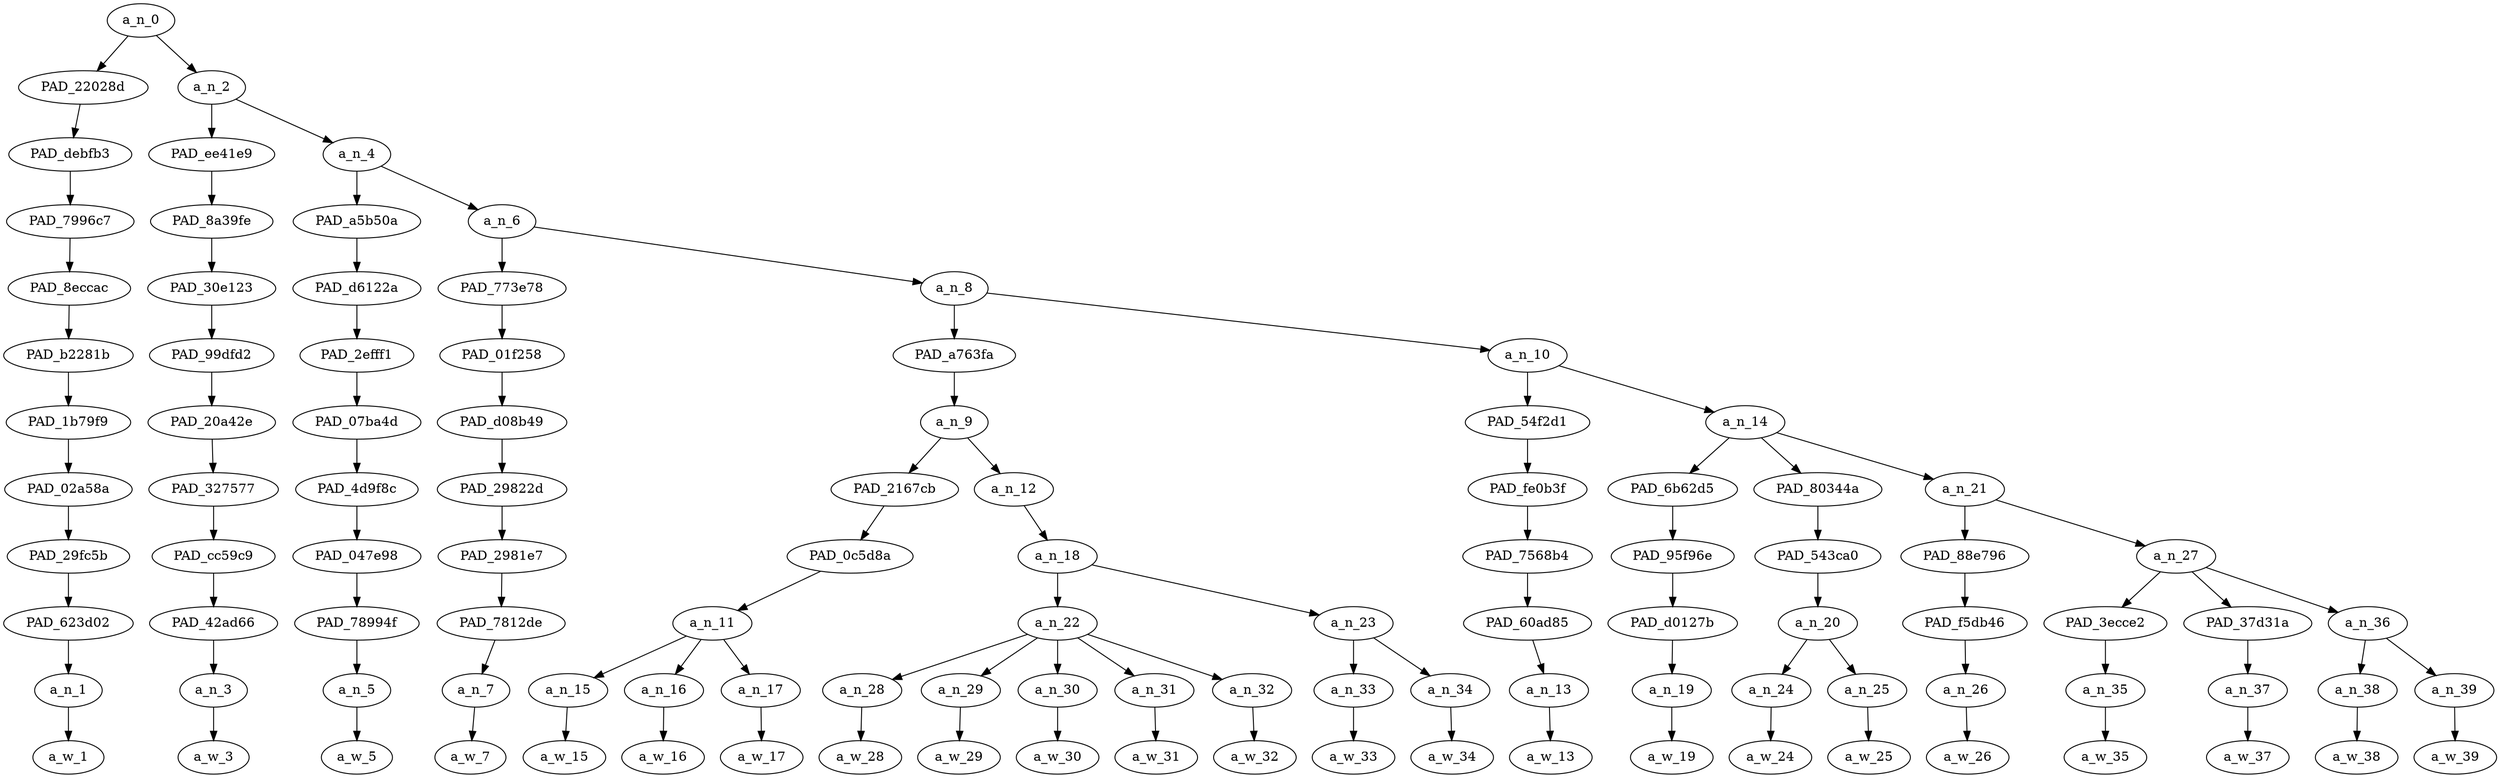 strict digraph "" {
	a_n_0	[div_dir=1,
		index=0,
		level=11,
		pos="1.4166666666666667,11!",
		text_span="[0, 1, 2, 3, 4, 5, 6, 7, 8, 9, 10, 11, 12, 13, 14, 15, 16, 17, 18, 19, 20, 21, 22]",
		value=1.00000000];
	PAD_22028d	[div_dir=1,
		index=0,
		level=10,
		pos="0.0,10!",
		text_span="[0]",
		value=0.03613318];
	a_n_0 -> PAD_22028d;
	a_n_2	[div_dir=1,
		index=1,
		level=10,
		pos="2.8333333333333335,10!",
		text_span="[1, 2, 3, 4, 5, 6, 7, 8, 9, 10, 11, 12, 13, 14, 15, 16, 17, 18, 19, 20, 21, 22]",
		value=0.96341421];
	a_n_0 -> a_n_2;
	PAD_debfb3	[div_dir=1,
		index=0,
		level=9,
		pos="0.0,9!",
		text_span="[0]",
		value=0.03613318];
	PAD_22028d -> PAD_debfb3;
	PAD_7996c7	[div_dir=1,
		index=0,
		level=8,
		pos="0.0,8!",
		text_span="[0]",
		value=0.03613318];
	PAD_debfb3 -> PAD_7996c7;
	PAD_8eccac	[div_dir=1,
		index=0,
		level=7,
		pos="0.0,7!",
		text_span="[0]",
		value=0.03613318];
	PAD_7996c7 -> PAD_8eccac;
	PAD_b2281b	[div_dir=1,
		index=0,
		level=6,
		pos="0.0,6!",
		text_span="[0]",
		value=0.03613318];
	PAD_8eccac -> PAD_b2281b;
	PAD_1b79f9	[div_dir=1,
		index=0,
		level=5,
		pos="0.0,5!",
		text_span="[0]",
		value=0.03613318];
	PAD_b2281b -> PAD_1b79f9;
	PAD_02a58a	[div_dir=1,
		index=0,
		level=4,
		pos="0.0,4!",
		text_span="[0]",
		value=0.03613318];
	PAD_1b79f9 -> PAD_02a58a;
	PAD_29fc5b	[div_dir=1,
		index=0,
		level=3,
		pos="0.0,3!",
		text_span="[0]",
		value=0.03613318];
	PAD_02a58a -> PAD_29fc5b;
	PAD_623d02	[div_dir=1,
		index=0,
		level=2,
		pos="0.0,2!",
		text_span="[0]",
		value=0.03613318];
	PAD_29fc5b -> PAD_623d02;
	a_n_1	[div_dir=1,
		index=0,
		level=1,
		pos="0.0,1!",
		text_span="[0]",
		value=0.03613318];
	PAD_623d02 -> a_n_1;
	a_w_1	[div_dir=0,
		index=0,
		level=0,
		pos="0,0!",
		text_span="[0]",
		value=i];
	a_n_1 -> a_w_1;
	PAD_ee41e9	[div_dir=1,
		index=1,
		level=9,
		pos="1.0,9!",
		text_span="[1]",
		value=0.03453318];
	a_n_2 -> PAD_ee41e9;
	a_n_4	[div_dir=1,
		index=2,
		level=9,
		pos="4.666666666666667,9!",
		text_span="[2, 3, 4, 5, 6, 7, 8, 9, 10, 11, 12, 13, 14, 15, 16, 17, 18, 19, 20, 21, 22]",
		value=0.92849869];
	a_n_2 -> a_n_4;
	PAD_8a39fe	[div_dir=1,
		index=1,
		level=8,
		pos="1.0,8!",
		text_span="[1]",
		value=0.03453318];
	PAD_ee41e9 -> PAD_8a39fe;
	PAD_30e123	[div_dir=1,
		index=1,
		level=7,
		pos="1.0,7!",
		text_span="[1]",
		value=0.03453318];
	PAD_8a39fe -> PAD_30e123;
	PAD_99dfd2	[div_dir=1,
		index=1,
		level=6,
		pos="1.0,6!",
		text_span="[1]",
		value=0.03453318];
	PAD_30e123 -> PAD_99dfd2;
	PAD_20a42e	[div_dir=1,
		index=1,
		level=5,
		pos="1.0,5!",
		text_span="[1]",
		value=0.03453318];
	PAD_99dfd2 -> PAD_20a42e;
	PAD_327577	[div_dir=1,
		index=1,
		level=4,
		pos="1.0,4!",
		text_span="[1]",
		value=0.03453318];
	PAD_20a42e -> PAD_327577;
	PAD_cc59c9	[div_dir=1,
		index=1,
		level=3,
		pos="1.0,3!",
		text_span="[1]",
		value=0.03453318];
	PAD_327577 -> PAD_cc59c9;
	PAD_42ad66	[div_dir=1,
		index=1,
		level=2,
		pos="1.0,2!",
		text_span="[1]",
		value=0.03453318];
	PAD_cc59c9 -> PAD_42ad66;
	a_n_3	[div_dir=1,
		index=1,
		level=1,
		pos="1.0,1!",
		text_span="[1]",
		value=0.03453318];
	PAD_42ad66 -> a_n_3;
	a_w_3	[div_dir=0,
		index=1,
		level=0,
		pos="1,0!",
		text_span="[1]",
		value=m];
	a_n_3 -> a_w_3;
	PAD_a5b50a	[div_dir=1,
		index=2,
		level=8,
		pos="2.0,8!",
		text_span="[2]",
		value=0.03904354];
	a_n_4 -> PAD_a5b50a;
	a_n_6	[div_dir=1,
		index=3,
		level=8,
		pos="7.333333333333334,8!",
		text_span="[3, 4, 5, 6, 7, 8, 9, 10, 11, 12, 13, 14, 15, 16, 17, 18, 19, 20, 21, 22]",
		value=0.88907265];
	a_n_4 -> a_n_6;
	PAD_d6122a	[div_dir=1,
		index=2,
		level=7,
		pos="2.0,7!",
		text_span="[2]",
		value=0.03904354];
	PAD_a5b50a -> PAD_d6122a;
	PAD_2efff1	[div_dir=1,
		index=2,
		level=6,
		pos="2.0,6!",
		text_span="[2]",
		value=0.03904354];
	PAD_d6122a -> PAD_2efff1;
	PAD_07ba4d	[div_dir=1,
		index=2,
		level=5,
		pos="2.0,5!",
		text_span="[2]",
		value=0.03904354];
	PAD_2efff1 -> PAD_07ba4d;
	PAD_4d9f8c	[div_dir=1,
		index=2,
		level=4,
		pos="2.0,4!",
		text_span="[2]",
		value=0.03904354];
	PAD_07ba4d -> PAD_4d9f8c;
	PAD_047e98	[div_dir=1,
		index=2,
		level=3,
		pos="2.0,3!",
		text_span="[2]",
		value=0.03904354];
	PAD_4d9f8c -> PAD_047e98;
	PAD_78994f	[div_dir=1,
		index=2,
		level=2,
		pos="2.0,2!",
		text_span="[2]",
		value=0.03904354];
	PAD_047e98 -> PAD_78994f;
	a_n_5	[div_dir=1,
		index=2,
		level=1,
		pos="2.0,1!",
		text_span="[2]",
		value=0.03904354];
	PAD_78994f -> a_n_5;
	a_w_5	[div_dir=0,
		index=2,
		level=0,
		pos="2,0!",
		text_span="[2]",
		value=guessing];
	a_n_5 -> a_w_5;
	PAD_773e78	[div_dir=1,
		index=3,
		level=7,
		pos="3.0,7!",
		text_span="[3]",
		value=0.02415812];
	a_n_6 -> PAD_773e78;
	a_n_8	[div_dir=1,
		index=4,
		level=7,
		pos="11.666666666666668,7!",
		text_span="[4, 5, 6, 7, 8, 9, 10, 11, 12, 13, 14, 15, 16, 17, 18, 19, 20, 21, 22]",
		value=0.86455897];
	a_n_6 -> a_n_8;
	PAD_01f258	[div_dir=1,
		index=3,
		level=6,
		pos="3.0,6!",
		text_span="[3]",
		value=0.02415812];
	PAD_773e78 -> PAD_01f258;
	PAD_d08b49	[div_dir=1,
		index=3,
		level=5,
		pos="3.0,5!",
		text_span="[3]",
		value=0.02415812];
	PAD_01f258 -> PAD_d08b49;
	PAD_29822d	[div_dir=1,
		index=3,
		level=4,
		pos="3.0,4!",
		text_span="[3]",
		value=0.02415812];
	PAD_d08b49 -> PAD_29822d;
	PAD_2981e7	[div_dir=1,
		index=3,
		level=3,
		pos="3.0,3!",
		text_span="[3]",
		value=0.02415812];
	PAD_29822d -> PAD_2981e7;
	PAD_7812de	[div_dir=1,
		index=3,
		level=2,
		pos="3.0,2!",
		text_span="[3]",
		value=0.02415812];
	PAD_2981e7 -> PAD_7812de;
	a_n_7	[div_dir=1,
		index=3,
		level=1,
		pos="3.0,1!",
		text_span="[3]",
		value=0.02415812];
	PAD_7812de -> a_n_7;
	a_w_7	[div_dir=0,
		index=3,
		level=0,
		pos="3,0!",
		text_span="[3]",
		value=that];
	a_n_7 -> a_w_7;
	PAD_a763fa	[div_dir=1,
		index=4,
		level=6,
		pos="7.875,6!",
		text_span="[4, 5, 6, 7, 8, 9, 10, 11, 12, 13]",
		value=0.55973549];
	a_n_8 -> PAD_a763fa;
	a_n_10	[div_dir=1,
		index=5,
		level=6,
		pos="15.458333333333334,6!",
		text_span="[14, 15, 16, 17, 18, 19, 20, 21, 22]",
		value=0.30450084];
	a_n_8 -> a_n_10;
	a_n_9	[div_dir=1,
		index=4,
		level=5,
		pos="7.875,5!",
		text_span="[4, 5, 6, 7, 8, 9, 10, 11, 12, 13]",
		value=0.55973549];
	PAD_a763fa -> a_n_9;
	PAD_2167cb	[div_dir=1,
		index=4,
		level=4,
		pos="5.0,4!",
		text_span="[4, 5, 6]",
		value=0.08283379];
	a_n_9 -> PAD_2167cb;
	a_n_12	[div_dir=1,
		index=5,
		level=4,
		pos="10.75,4!",
		text_span="[7, 8, 9, 10, 11, 12, 13]",
		value=0.47659731];
	a_n_9 -> a_n_12;
	PAD_0c5d8a	[div_dir=1,
		index=4,
		level=3,
		pos="5.0,3!",
		text_span="[4, 5, 6]",
		value=0.08283379];
	PAD_2167cb -> PAD_0c5d8a;
	a_n_11	[div_dir=1,
		index=4,
		level=2,
		pos="5.0,2!",
		text_span="[4, 5, 6]",
		value=0.08283379];
	PAD_0c5d8a -> a_n_11;
	a_n_15	[div_dir=1,
		index=4,
		level=1,
		pos="4.0,1!",
		text_span="[4]",
		value=0.02276035];
	a_n_11 -> a_n_15;
	a_n_16	[div_dir=1,
		index=5,
		level=1,
		pos="5.0,1!",
		text_span="[5]",
		value=0.02692570];
	a_n_11 -> a_n_16;
	a_n_17	[div_dir=1,
		index=6,
		level=1,
		pos="6.0,1!",
		text_span="[6]",
		value=0.03302430];
	a_n_11 -> a_n_17;
	a_w_15	[div_dir=0,
		index=4,
		level=0,
		pos="4,0!",
		text_span="[4]",
		value=the];
	a_n_15 -> a_w_15;
	a_w_16	[div_dir=0,
		index=5,
		level=0,
		pos="5,0!",
		text_span="[5]",
		value=first];
	a_n_16 -> a_w_16;
	a_w_17	[div_dir=0,
		index=6,
		level=0,
		pos="6,0!",
		text_span="[6]",
		value=thing];
	a_n_17 -> a_w_17;
	a_n_18	[div_dir=1,
		index=5,
		level=3,
		pos="10.75,3!",
		text_span="[7, 8, 9, 10, 11, 12, 13]",
		value=0.47631380];
	a_n_12 -> a_n_18;
	a_n_22	[div_dir=1,
		index=5,
		level=2,
		pos="9.0,2!",
		text_span="[7, 8, 9, 10, 11]",
		value=0.42896949];
	a_n_18 -> a_n_22;
	a_n_23	[div_dir=1,
		index=6,
		level=2,
		pos="12.5,2!",
		text_span="[12, 13]",
		value=0.04706081];
	a_n_18 -> a_n_23;
	a_n_28	[div_dir=1,
		index=7,
		level=1,
		pos="7.0,1!",
		text_span="[7]",
		value=0.03151195];
	a_n_22 -> a_n_28;
	a_n_29	[div_dir=-1,
		index=8,
		level=1,
		pos="8.0,1!",
		text_span="[8]",
		value=0.09235379];
	a_n_22 -> a_n_29;
	a_n_30	[div_dir=1,
		index=9,
		level=1,
		pos="9.0,1!",
		text_span="[9]",
		value=0.14069068];
	a_n_22 -> a_n_30;
	a_n_31	[div_dir=-1,
		index=10,
		level=1,
		pos="10.0,1!",
		text_span="[10]",
		value=0.10854709];
	a_n_22 -> a_n_31;
	a_n_32	[div_dir=1,
		index=11,
		level=1,
		pos="11.0,1!",
		text_span="[11]",
		value=0.05559895];
	a_n_22 -> a_n_32;
	a_w_28	[div_dir=0,
		index=7,
		level=0,
		pos="7,0!",
		text_span="[7]",
		value=a];
	a_n_28 -> a_w_28;
	a_w_29	[div_dir=0,
		index=8,
		level=0,
		pos="8,0!",
		text_span="[8]",
		value=white];
	a_n_29 -> a_w_29;
	a_w_30	[div_dir=0,
		index=9,
		level=0,
		pos="9,0!",
		text_span="[9]",
		value=muslim];
	a_n_30 -> a_w_30;
	a_w_31	[div_dir=0,
		index=10,
		level=0,
		pos="10,0!",
		text_span="[10]",
		value=terrorist];
	a_n_31 -> a_w_31;
	a_w_32	[div_dir=0,
		index=11,
		level=0,
		pos="11,0!",
		text_span="[11]",
		value=man];
	a_n_32 -> a_w_32;
	a_n_33	[div_dir=1,
		index=12,
		level=1,
		pos="12.0,1!",
		text_span="[12]",
		value=0.02525458];
	a_n_23 -> a_n_33;
	a_n_34	[div_dir=1,
		index=13,
		level=1,
		pos="13.0,1!",
		text_span="[13]",
		value=0.02169561];
	a_n_23 -> a_n_34;
	a_w_33	[div_dir=0,
		index=12,
		level=0,
		pos="12,0!",
		text_span="[12]",
		value=would];
	a_n_33 -> a_w_33;
	a_w_34	[div_dir=0,
		index=13,
		level=0,
		pos="13,0!",
		text_span="[13]",
		value=do];
	a_n_34 -> a_w_34;
	PAD_54f2d1	[div_dir=1,
		index=5,
		level=5,
		pos="14.0,5!",
		text_span="[14]",
		value=0.02383892];
	a_n_10 -> PAD_54f2d1;
	a_n_14	[div_dir=1,
		index=6,
		level=5,
		pos="16.916666666666668,5!",
		text_span="[15, 16, 17, 18, 19, 20, 21, 22]",
		value=0.28051178];
	a_n_10 -> a_n_14;
	PAD_fe0b3f	[div_dir=1,
		index=6,
		level=4,
		pos="14.0,4!",
		text_span="[14]",
		value=0.02383892];
	PAD_54f2d1 -> PAD_fe0b3f;
	PAD_7568b4	[div_dir=1,
		index=6,
		level=3,
		pos="14.0,3!",
		text_span="[14]",
		value=0.02383892];
	PAD_fe0b3f -> PAD_7568b4;
	PAD_60ad85	[div_dir=1,
		index=7,
		level=2,
		pos="14.0,2!",
		text_span="[14]",
		value=0.02383892];
	PAD_7568b4 -> PAD_60ad85;
	a_n_13	[div_dir=1,
		index=14,
		level=1,
		pos="14.0,1!",
		text_span="[14]",
		value=0.02383892];
	PAD_60ad85 -> a_n_13;
	a_w_13	[div_dir=0,
		index=14,
		level=0,
		pos="14,0!",
		text_span="[14]",
		value=is];
	a_n_13 -> a_w_13;
	PAD_6b62d5	[div_dir=-1,
		index=7,
		level=4,
		pos="15.0,4!",
		text_span="[15]",
		value=0.04158119];
	a_n_14 -> PAD_6b62d5;
	PAD_80344a	[div_dir=1,
		index=8,
		level=4,
		pos="16.5,4!",
		text_span="[16, 17]",
		value=0.06599037];
	a_n_14 -> PAD_80344a;
	a_n_21	[div_dir=1,
		index=9,
		level=4,
		pos="19.25,4!",
		text_span="[18, 19, 20, 21, 22]",
		value=0.17279062];
	a_n_14 -> a_n_21;
	PAD_95f96e	[div_dir=-1,
		index=7,
		level=3,
		pos="15.0,3!",
		text_span="[15]",
		value=0.04158119];
	PAD_6b62d5 -> PAD_95f96e;
	PAD_d0127b	[div_dir=-1,
		index=8,
		level=2,
		pos="15.0,2!",
		text_span="[15]",
		value=0.04158119];
	PAD_95f96e -> PAD_d0127b;
	a_n_19	[div_dir=-1,
		index=15,
		level=1,
		pos="15.0,1!",
		text_span="[15]",
		value=0.04158119];
	PAD_d0127b -> a_n_19;
	a_w_19	[div_dir=0,
		index=15,
		level=0,
		pos="15,0!",
		text_span="[15]",
		value=throw];
	a_n_19 -> a_w_19;
	PAD_543ca0	[div_dir=1,
		index=8,
		level=3,
		pos="16.5,3!",
		text_span="[16, 17]",
		value=0.06599037];
	PAD_80344a -> PAD_543ca0;
	a_n_20	[div_dir=1,
		index=9,
		level=2,
		pos="16.5,2!",
		text_span="[16, 17]",
		value=0.06599037];
	PAD_543ca0 -> a_n_20;
	a_n_24	[div_dir=1,
		index=16,
		level=1,
		pos="16.0,1!",
		text_span="[16]",
		value=0.02798234];
	a_n_20 -> a_n_24;
	a_n_25	[div_dir=1,
		index=17,
		level=1,
		pos="17.0,1!",
		text_span="[17]",
		value=0.03789143];
	a_n_20 -> a_n_25;
	a_w_24	[div_dir=0,
		index=16,
		level=0,
		pos="16,0!",
		text_span="[16]",
		value=this];
	a_n_24 -> a_w_24;
	a_w_25	[div_dir=0,
		index=17,
		level=0,
		pos="17,0!",
		text_span="[17]",
		value=thing1];
	a_n_25 -> a_w_25;
	PAD_88e796	[div_dir=1,
		index=9,
		level=3,
		pos="18.0,3!",
		text_span="[18]",
		value=0.03469053];
	a_n_21 -> PAD_88e796;
	a_n_27	[div_dir=1,
		index=10,
		level=3,
		pos="20.5,3!",
		text_span="[19, 20, 21, 22]",
		value=0.13795600];
	a_n_21 -> a_n_27;
	PAD_f5db46	[div_dir=1,
		index=10,
		level=2,
		pos="18.0,2!",
		text_span="[18]",
		value=0.03469053];
	PAD_88e796 -> PAD_f5db46;
	a_n_26	[div_dir=1,
		index=18,
		level=1,
		pos="18.0,1!",
		text_span="[18]",
		value=0.03469053];
	PAD_f5db46 -> a_n_26;
	a_w_26	[div_dir=0,
		index=18,
		level=0,
		pos="18,0!",
		text_span="[18]",
		value=off];
	a_n_26 -> a_w_26;
	PAD_3ecce2	[div_dir=1,
		index=11,
		level=2,
		pos="19.0,2!",
		text_span="[19]",
		value=0.02354397];
	a_n_27 -> PAD_3ecce2;
	PAD_37d31a	[div_dir=1,
		index=13,
		level=2,
		pos="22.0,2!",
		text_span="[22]",
		value=0.04701586];
	a_n_27 -> PAD_37d31a;
	a_n_36	[div_dir=-1,
		index=12,
		level=2,
		pos="20.5,2!",
		text_span="[20, 21]",
		value=0.06726445];
	a_n_27 -> a_n_36;
	a_n_35	[div_dir=1,
		index=19,
		level=1,
		pos="19.0,1!",
		text_span="[19]",
		value=0.02354397];
	PAD_3ecce2 -> a_n_35;
	a_w_35	[div_dir=0,
		index=19,
		level=0,
		pos="19,0!",
		text_span="[19]",
		value=a1];
	a_n_35 -> a_w_35;
	a_n_37	[div_dir=1,
		index=22,
		level=1,
		pos="22.0,1!",
		text_span="[22]",
		value=0.04701586];
	PAD_37d31a -> a_n_37;
	a_w_37	[div_dir=0,
		index=22,
		level=0,
		pos="22,0!",
		text_span="[22]",
		value=building];
	a_n_37 -> a_w_37;
	a_n_38	[div_dir=-1,
		index=20,
		level=1,
		pos="20.0,1!",
		text_span="[20]",
		value=0.02747580];
	a_n_36 -> a_n_38;
	a_n_39	[div_dir=1,
		index=21,
		level=1,
		pos="21.0,1!",
		text_span="[21]",
		value=0.03976375];
	a_n_36 -> a_n_39;
	a_w_38	[div_dir=0,
		index=20,
		level=0,
		pos="20,0!",
		text_span="[20]",
		value=very];
	a_n_38 -> a_w_38;
	a_w_39	[div_dir=0,
		index=21,
		level=0,
		pos="21,0!",
		text_span="[21]",
		value=tall];
	a_n_39 -> a_w_39;
}
